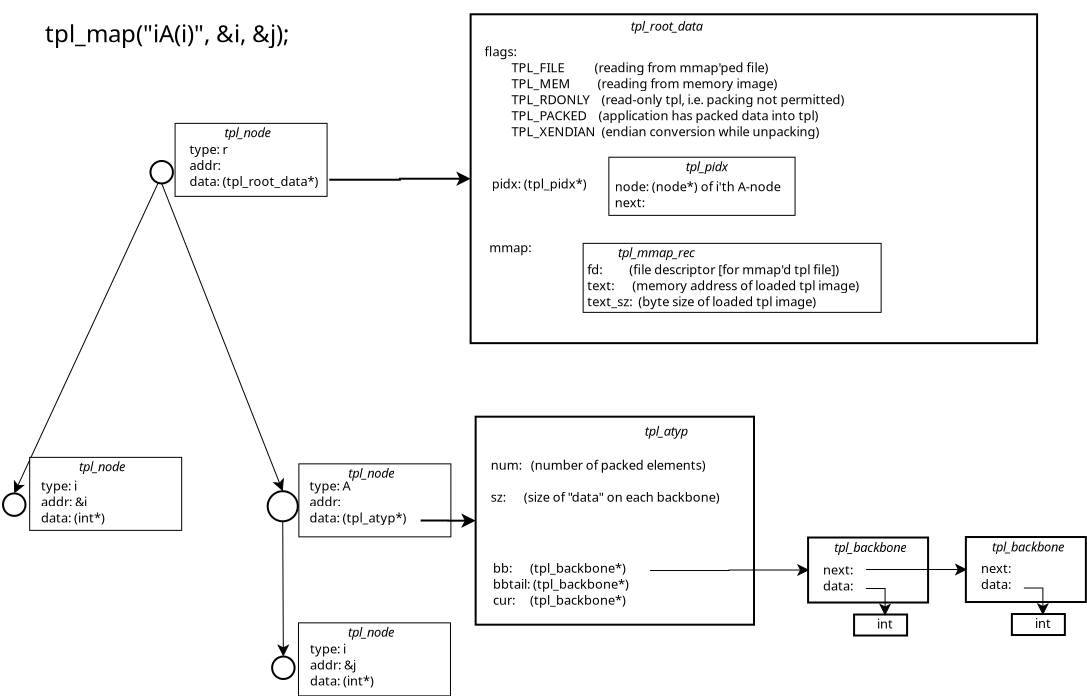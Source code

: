 <?xml version="1.0" encoding="UTF-8"?>
<dia:diagram xmlns:dia="http://www.lysator.liu.se/~alla/dia/">
  <dia:layer name="Background" visible="true">
    <dia:object type="Standard - Text" version="0" id="O0">
      <dia:attribute name="obj_pos">
        <dia:point val="10.85,4.25"/>
      </dia:attribute>
      <dia:attribute name="obj_bb">
        <dia:rectangle val="10.85,3.7;10.85,4.65"/>
      </dia:attribute>
      <dia:attribute name="text">
        <dia:composite type="text">
          <dia:attribute name="string">
            <dia:string>##</dia:string>
          </dia:attribute>
          <dia:attribute name="font">
            <dia:font family="sans" style="0" name="Helvetica"/>
          </dia:attribute>
          <dia:attribute name="height">
            <dia:real val="0.8"/>
          </dia:attribute>
          <dia:attribute name="pos">
            <dia:point val="10.85,4.25"/>
          </dia:attribute>
          <dia:attribute name="color">
            <dia:color val="#000000"/>
          </dia:attribute>
          <dia:attribute name="alignment">
            <dia:enum val="0"/>
          </dia:attribute>
        </dia:composite>
      </dia:attribute>
    </dia:object>
    <dia:object type="Standard - Text" version="0" id="O1">
      <dia:attribute name="obj_pos">
        <dia:point val="18.8,5.85"/>
      </dia:attribute>
      <dia:attribute name="obj_bb">
        <dia:rectangle val="18.8,5.3;18.8,6.25"/>
      </dia:attribute>
      <dia:attribute name="text">
        <dia:composite type="text">
          <dia:attribute name="string">
            <dia:string>##</dia:string>
          </dia:attribute>
          <dia:attribute name="font">
            <dia:font family="sans" style="0" name="Helvetica"/>
          </dia:attribute>
          <dia:attribute name="height">
            <dia:real val="0.8"/>
          </dia:attribute>
          <dia:attribute name="pos">
            <dia:point val="18.8,5.85"/>
          </dia:attribute>
          <dia:attribute name="color">
            <dia:color val="#000000"/>
          </dia:attribute>
          <dia:attribute name="alignment">
            <dia:enum val="0"/>
          </dia:attribute>
        </dia:composite>
      </dia:attribute>
    </dia:object>
    <dia:object type="Standard - Line" version="0" id="O2">
      <dia:attribute name="obj_pos">
        <dia:point val="12.706,7.555"/>
      </dia:attribute>
      <dia:attribute name="obj_bb">
        <dia:rectangle val="12.236,7.53;13.236,14.343"/>
      </dia:attribute>
      <dia:attribute name="conn_endpoints">
        <dia:point val="12.706,7.555"/>
        <dia:point val="12.736,14.316"/>
      </dia:attribute>
      <dia:attribute name="numcp">
        <dia:int val="1"/>
      </dia:attribute>
      <dia:attribute name="line_width">
        <dia:real val="0.05"/>
      </dia:attribute>
      <dia:attribute name="end_arrow">
        <dia:enum val="22"/>
      </dia:attribute>
      <dia:attribute name="end_arrow_length">
        <dia:real val="0.5"/>
      </dia:attribute>
      <dia:attribute name="end_arrow_width">
        <dia:real val="0.5"/>
      </dia:attribute>
      <dia:connections>
        <dia:connection handle="0" to="O35" connection="0"/>
        <dia:connection handle="1" to="O36" connection="1"/>
      </dia:connections>
    </dia:object>
    <dia:object type="Standard - Box" version="0" id="O3">
      <dia:attribute name="obj_pos">
        <dia:point val="22.1,-17.796"/>
      </dia:attribute>
      <dia:attribute name="obj_bb">
        <dia:rectangle val="22.05,-17.846;50.473,-1.302"/>
      </dia:attribute>
      <dia:attribute name="elem_corner">
        <dia:point val="22.1,-17.796"/>
      </dia:attribute>
      <dia:attribute name="elem_width">
        <dia:real val="28.323"/>
      </dia:attribute>
      <dia:attribute name="elem_height">
        <dia:real val="16.444"/>
      </dia:attribute>
      <dia:attribute name="show_background">
        <dia:boolean val="true"/>
      </dia:attribute>
    </dia:object>
    <dia:object type="Standard - Text" version="0" id="O4">
      <dia:attribute name="obj_pos">
        <dia:point val="22.8,-16.495"/>
      </dia:attribute>
      <dia:attribute name="obj_bb">
        <dia:rectangle val="22.8,-17.046;41.95,-11.296"/>
      </dia:attribute>
      <dia:attribute name="text">
        <dia:composite type="text">
          <dia:attribute name="string">
            <dia:string>#
flags: 
         TPL_FILE          (reading from mmap'ped file)
         TPL_MEM         (reading from memory image)
         TPL_RDONLY    (read-only tpl, i.e. packing not permitted)
         TPL_PACKED    (application has packed data into tpl)
         TPL_XENDIAN  (endian conversion while unpacking)#</dia:string>
          </dia:attribute>
          <dia:attribute name="font">
            <dia:font family="sans" style="0" name="Helvetica"/>
          </dia:attribute>
          <dia:attribute name="height">
            <dia:real val="0.8"/>
          </dia:attribute>
          <dia:attribute name="pos">
            <dia:point val="22.8,-16.495"/>
          </dia:attribute>
          <dia:attribute name="color">
            <dia:color val="#000000"/>
          </dia:attribute>
          <dia:attribute name="alignment">
            <dia:enum val="0"/>
          </dia:attribute>
        </dia:composite>
      </dia:attribute>
    </dia:object>
    <dia:object type="Standard - Text" version="0" id="O5">
      <dia:attribute name="obj_pos">
        <dia:point val="30.109,-17.775"/>
      </dia:attribute>
      <dia:attribute name="obj_bb">
        <dia:rectangle val="30.109,-18.325;34.059,-16.575"/>
      </dia:attribute>
      <dia:attribute name="text">
        <dia:composite type="text">
          <dia:attribute name="string">
            <dia:string>#
tpl_root_data#</dia:string>
          </dia:attribute>
          <dia:attribute name="font">
            <dia:font family="sans" style="8" name="Helvetica"/>
          </dia:attribute>
          <dia:attribute name="height">
            <dia:real val="0.8"/>
          </dia:attribute>
          <dia:attribute name="pos">
            <dia:point val="30.109,-17.775"/>
          </dia:attribute>
          <dia:attribute name="color">
            <dia:color val="#000000"/>
          </dia:attribute>
          <dia:attribute name="alignment">
            <dia:enum val="0"/>
          </dia:attribute>
        </dia:composite>
      </dia:attribute>
    </dia:object>
    <dia:object type="Standard - Text" version="0" id="O6">
      <dia:attribute name="obj_pos">
        <dia:point val="23.155,-9.091"/>
      </dia:attribute>
      <dia:attribute name="obj_bb">
        <dia:rectangle val="23.155,-9.641;27.955,-8.691"/>
      </dia:attribute>
      <dia:attribute name="text">
        <dia:composite type="text">
          <dia:attribute name="string">
            <dia:string>#pidx: (tpl_pidx*)#</dia:string>
          </dia:attribute>
          <dia:attribute name="font">
            <dia:font family="sans" style="0" name="Helvetica"/>
          </dia:attribute>
          <dia:attribute name="height">
            <dia:real val="0.8"/>
          </dia:attribute>
          <dia:attribute name="pos">
            <dia:point val="23.155,-9.091"/>
          </dia:attribute>
          <dia:attribute name="color">
            <dia:color val="#000000"/>
          </dia:attribute>
          <dia:attribute name="alignment">
            <dia:enum val="0"/>
          </dia:attribute>
        </dia:composite>
      </dia:attribute>
    </dia:object>
    <dia:object type="Standard - Box" version="0" id="O7">
      <dia:attribute name="obj_pos">
        <dia:point val="29.012,-10.649"/>
      </dia:attribute>
      <dia:attribute name="obj_bb">
        <dia:rectangle val="28.988,-10.674;38.348,-7.716"/>
      </dia:attribute>
      <dia:attribute name="elem_corner">
        <dia:point val="29.012,-10.649"/>
      </dia:attribute>
      <dia:attribute name="elem_width">
        <dia:real val="9.31"/>
      </dia:attribute>
      <dia:attribute name="elem_height">
        <dia:real val="2.907"/>
      </dia:attribute>
      <dia:attribute name="border_width">
        <dia:real val="0.05"/>
      </dia:attribute>
      <dia:attribute name="show_background">
        <dia:boolean val="true"/>
      </dia:attribute>
    </dia:object>
    <dia:object type="Standard - Box" version="0" id="O8">
      <dia:attribute name="obj_pos">
        <dia:point val="27.726,-6.342"/>
      </dia:attribute>
      <dia:attribute name="obj_bb">
        <dia:rectangle val="27.701,-6.367;42.651,-2.867"/>
      </dia:attribute>
      <dia:attribute name="elem_corner">
        <dia:point val="27.726,-6.342"/>
      </dia:attribute>
      <dia:attribute name="elem_width">
        <dia:real val="14.9"/>
      </dia:attribute>
      <dia:attribute name="elem_height">
        <dia:real val="3.45"/>
      </dia:attribute>
      <dia:attribute name="border_width">
        <dia:real val="0.05"/>
      </dia:attribute>
      <dia:attribute name="show_background">
        <dia:boolean val="true"/>
      </dia:attribute>
    </dia:object>
    <dia:object type="Standard - Text" version="0" id="O9">
      <dia:attribute name="obj_pos">
        <dia:point val="23.026,-6.692"/>
      </dia:attribute>
      <dia:attribute name="obj_bb">
        <dia:rectangle val="23.026,-7.242;25.126,-5.492"/>
      </dia:attribute>
      <dia:attribute name="text">
        <dia:composite type="text">
          <dia:attribute name="string">
            <dia:string>#
mmap:#</dia:string>
          </dia:attribute>
          <dia:attribute name="font">
            <dia:font family="sans" style="0" name="Helvetica"/>
          </dia:attribute>
          <dia:attribute name="height">
            <dia:real val="0.8"/>
          </dia:attribute>
          <dia:attribute name="pos">
            <dia:point val="23.026,-6.692"/>
          </dia:attribute>
          <dia:attribute name="color">
            <dia:color val="#000000"/>
          </dia:attribute>
          <dia:attribute name="alignment">
            <dia:enum val="0"/>
          </dia:attribute>
        </dia:composite>
      </dia:attribute>
    </dia:object>
    <dia:object type="Standard - Text" version="0" id="O10">
      <dia:attribute name="obj_pos">
        <dia:point val="29.312,-8.949"/>
      </dia:attribute>
      <dia:attribute name="obj_bb">
        <dia:rectangle val="29.312,-9.499;38.062,-7.749"/>
      </dia:attribute>
      <dia:attribute name="text">
        <dia:composite type="text">
          <dia:attribute name="string">
            <dia:string>#node: (node*) of i'th A-node
next:#</dia:string>
          </dia:attribute>
          <dia:attribute name="font">
            <dia:font family="sans" style="0" name="Helvetica"/>
          </dia:attribute>
          <dia:attribute name="height">
            <dia:real val="0.8"/>
          </dia:attribute>
          <dia:attribute name="pos">
            <dia:point val="29.312,-8.949"/>
          </dia:attribute>
          <dia:attribute name="color">
            <dia:color val="#000000"/>
          </dia:attribute>
          <dia:attribute name="alignment">
            <dia:enum val="0"/>
          </dia:attribute>
        </dia:composite>
      </dia:attribute>
    </dia:object>
    <dia:object type="Standard - Text" version="0" id="O11">
      <dia:attribute name="obj_pos">
        <dia:point val="32.855,-10.749"/>
      </dia:attribute>
      <dia:attribute name="obj_bb">
        <dia:rectangle val="32.855,-11.299;35.255,-9.549"/>
      </dia:attribute>
      <dia:attribute name="text">
        <dia:composite type="text">
          <dia:attribute name="string">
            <dia:string>#
tpl_pidx#</dia:string>
          </dia:attribute>
          <dia:attribute name="font">
            <dia:font family="sans" style="8" name="Helvetica"/>
          </dia:attribute>
          <dia:attribute name="height">
            <dia:real val="0.8"/>
          </dia:attribute>
          <dia:attribute name="pos">
            <dia:point val="32.855,-10.749"/>
          </dia:attribute>
          <dia:attribute name="color">
            <dia:color val="#000000"/>
          </dia:attribute>
          <dia:attribute name="alignment">
            <dia:enum val="0"/>
          </dia:attribute>
        </dia:composite>
      </dia:attribute>
    </dia:object>
    <dia:object type="Standard - Text" version="0" id="O12">
      <dia:attribute name="obj_pos">
        <dia:point val="27.926,-4.792"/>
      </dia:attribute>
      <dia:attribute name="obj_bb">
        <dia:rectangle val="27.926,-5.342;42.476,-2.792"/>
      </dia:attribute>
      <dia:attribute name="text">
        <dia:composite type="text">
          <dia:attribute name="string">
            <dia:string>#fd:         (file descriptor [for mmap'd tpl file])
text:      (memory address of loaded tpl image)
text_sz:  (byte size of loaded tpl image)#</dia:string>
          </dia:attribute>
          <dia:attribute name="font">
            <dia:font family="sans" style="0" name="Helvetica"/>
          </dia:attribute>
          <dia:attribute name="height">
            <dia:real val="0.8"/>
          </dia:attribute>
          <dia:attribute name="pos">
            <dia:point val="27.926,-4.792"/>
          </dia:attribute>
          <dia:attribute name="color">
            <dia:color val="#000000"/>
          </dia:attribute>
          <dia:attribute name="alignment">
            <dia:enum val="0"/>
          </dia:attribute>
        </dia:composite>
      </dia:attribute>
    </dia:object>
    <dia:object type="Standard - Text" version="0" id="O13">
      <dia:attribute name="obj_pos">
        <dia:point val="29.468,-6.442"/>
      </dia:attribute>
      <dia:attribute name="obj_bb">
        <dia:rectangle val="29.468,-6.992;33.668,-5.242"/>
      </dia:attribute>
      <dia:attribute name="text">
        <dia:composite type="text">
          <dia:attribute name="string">
            <dia:string>#
tpl_mmap_rec#</dia:string>
          </dia:attribute>
          <dia:attribute name="font">
            <dia:font family="sans" style="8" name="Helvetica"/>
          </dia:attribute>
          <dia:attribute name="height">
            <dia:real val="0.8"/>
          </dia:attribute>
          <dia:attribute name="pos">
            <dia:point val="29.468,-6.442"/>
          </dia:attribute>
          <dia:attribute name="color">
            <dia:color val="#000000"/>
          </dia:attribute>
          <dia:attribute name="alignment">
            <dia:enum val="0"/>
          </dia:attribute>
        </dia:composite>
      </dia:attribute>
    </dia:object>
    <dia:object type="Standard - Box" version="0" id="O14">
      <dia:attribute name="obj_pos">
        <dia:point val="22.351,2.324"/>
      </dia:attribute>
      <dia:attribute name="obj_bb">
        <dia:rectangle val="22.301,2.274;36.319,12.774"/>
      </dia:attribute>
      <dia:attribute name="elem_corner">
        <dia:point val="22.351,2.324"/>
      </dia:attribute>
      <dia:attribute name="elem_width">
        <dia:real val="13.918"/>
      </dia:attribute>
      <dia:attribute name="elem_height">
        <dia:real val="10.4"/>
      </dia:attribute>
      <dia:attribute name="show_background">
        <dia:boolean val="true"/>
      </dia:attribute>
    </dia:object>
    <dia:object type="Standard - Text" version="0" id="O15">
      <dia:attribute name="obj_pos">
        <dia:point val="30.805,2.474"/>
      </dia:attribute>
      <dia:attribute name="obj_bb">
        <dia:rectangle val="30.805,1.924;33.255,3.674"/>
      </dia:attribute>
      <dia:attribute name="text">
        <dia:composite type="text">
          <dia:attribute name="string">
            <dia:string>#
tpl_atyp#</dia:string>
          </dia:attribute>
          <dia:attribute name="font">
            <dia:font family="sans" style="8" name="Helvetica"/>
          </dia:attribute>
          <dia:attribute name="height">
            <dia:real val="0.8"/>
          </dia:attribute>
          <dia:attribute name="pos">
            <dia:point val="30.805,2.474"/>
          </dia:attribute>
          <dia:attribute name="color">
            <dia:color val="#000000"/>
          </dia:attribute>
          <dia:attribute name="alignment">
            <dia:enum val="0"/>
          </dia:attribute>
        </dia:composite>
      </dia:attribute>
    </dia:object>
    <dia:object type="Standard - Text" version="0" id="O16">
      <dia:attribute name="obj_pos">
        <dia:point val="23.105,4.174"/>
      </dia:attribute>
      <dia:attribute name="obj_bb">
        <dia:rectangle val="23.087,3.607;35.755,8.609"/>
      </dia:attribute>
      <dia:attribute name="text">
        <dia:composite type="text">
          <dia:attribute name="string">
            <dia:string>#
num:   (number of packed elements)

sz:      (size of "data" on each backbone)

#</dia:string>
          </dia:attribute>
          <dia:attribute name="font">
            <dia:font family="sans" style="0" name="Helvetica"/>
          </dia:attribute>
          <dia:attribute name="height">
            <dia:real val="0.8"/>
          </dia:attribute>
          <dia:attribute name="pos">
            <dia:point val="23.105,4.174"/>
          </dia:attribute>
          <dia:attribute name="color">
            <dia:color val="#000000"/>
          </dia:attribute>
          <dia:attribute name="alignment">
            <dia:enum val="0"/>
          </dia:attribute>
        </dia:composite>
      </dia:attribute>
    </dia:object>
    <dia:object type="Standard - Text" version="0" id="O17">
      <dia:attribute name="obj_pos">
        <dia:point val="23.219,10.125"/>
      </dia:attribute>
      <dia:attribute name="obj_bb">
        <dia:rectangle val="23.219,9.558;30.586,12.16"/>
      </dia:attribute>
      <dia:attribute name="text">
        <dia:composite type="text">
          <dia:attribute name="string">
            <dia:string>#bb:      (tpl_backbone*)
bbtail: (tpl_backbone*) 
cur:     (tpl_backbone*)#</dia:string>
          </dia:attribute>
          <dia:attribute name="font">
            <dia:font family="sans" style="0" name="Helvetica"/>
          </dia:attribute>
          <dia:attribute name="height">
            <dia:real val="0.8"/>
          </dia:attribute>
          <dia:attribute name="pos">
            <dia:point val="23.219,10.125"/>
          </dia:attribute>
          <dia:attribute name="color">
            <dia:color val="#000000"/>
          </dia:attribute>
          <dia:attribute name="alignment">
            <dia:enum val="0"/>
          </dia:attribute>
        </dia:composite>
      </dia:attribute>
    </dia:object>
    <dia:object type="Standard - Line" version="0" id="O18">
      <dia:attribute name="obj_pos">
        <dia:point val="6.604,-9.637"/>
      </dia:attribute>
      <dia:attribute name="obj_bb">
        <dia:rectangle val="-1.183,-9.67;6.637,6.393"/>
      </dia:attribute>
      <dia:attribute name="conn_endpoints">
        <dia:point val="6.604,-9.637"/>
        <dia:point val="-0.719,6.16"/>
      </dia:attribute>
      <dia:attribute name="numcp">
        <dia:int val="1"/>
      </dia:attribute>
      <dia:attribute name="line_width">
        <dia:real val="0.05"/>
      </dia:attribute>
      <dia:attribute name="end_arrow">
        <dia:enum val="22"/>
      </dia:attribute>
      <dia:attribute name="end_arrow_length">
        <dia:real val="0.5"/>
      </dia:attribute>
      <dia:attribute name="end_arrow_width">
        <dia:real val="0.5"/>
      </dia:attribute>
      <dia:connections>
        <dia:connection handle="1" to="O32" connection="1"/>
      </dia:connections>
    </dia:object>
    <dia:group>
      <dia:object type="Standard - Box" version="0" id="O19">
        <dia:attribute name="obj_pos">
          <dia:point val="7.323,-12.342"/>
        </dia:attribute>
        <dia:attribute name="obj_bb">
          <dia:rectangle val="7.323,-12.342;14.923,-8.692"/>
        </dia:attribute>
        <dia:attribute name="elem_corner">
          <dia:point val="7.323,-12.342"/>
        </dia:attribute>
        <dia:attribute name="elem_width">
          <dia:real val="7.6"/>
        </dia:attribute>
        <dia:attribute name="elem_height">
          <dia:real val="3.65"/>
        </dia:attribute>
        <dia:attribute name="border_width">
          <dia:real val="0"/>
        </dia:attribute>
        <dia:attribute name="show_background">
          <dia:boolean val="true"/>
        </dia:attribute>
      </dia:object>
      <dia:object type="Standard - Text" version="0" id="O20">
        <dia:attribute name="obj_pos">
          <dia:point val="9.795,-12.451"/>
        </dia:attribute>
        <dia:attribute name="obj_bb">
          <dia:rectangle val="9.795,-13.001;12.345,-11.251"/>
        </dia:attribute>
        <dia:attribute name="text">
          <dia:composite type="text">
            <dia:attribute name="string">
              <dia:string>#
tpl_node#</dia:string>
            </dia:attribute>
            <dia:attribute name="font">
              <dia:font family="sans" style="8" name="Helvetica"/>
            </dia:attribute>
            <dia:attribute name="height">
              <dia:real val="0.8"/>
            </dia:attribute>
            <dia:attribute name="pos">
              <dia:point val="9.795,-12.451"/>
            </dia:attribute>
            <dia:attribute name="color">
              <dia:color val="#000000"/>
            </dia:attribute>
            <dia:attribute name="alignment">
              <dia:enum val="0"/>
            </dia:attribute>
          </dia:composite>
        </dia:attribute>
      </dia:object>
    </dia:group>
    <dia:object type="Standard - Line" version="0" id="O21">
      <dia:attribute name="obj_pos">
        <dia:point val="6.654,-9.337"/>
      </dia:attribute>
      <dia:attribute name="obj_bb">
        <dia:rectangle val="6.621,-9.369;13.181,6.257"/>
      </dia:attribute>
      <dia:attribute name="conn_endpoints">
        <dia:point val="6.654,-9.337"/>
        <dia:point val="12.706,6.051"/>
      </dia:attribute>
      <dia:attribute name="numcp">
        <dia:int val="1"/>
      </dia:attribute>
      <dia:attribute name="line_width">
        <dia:real val="0.05"/>
      </dia:attribute>
      <dia:attribute name="end_arrow">
        <dia:enum val="22"/>
      </dia:attribute>
      <dia:attribute name="end_arrow_length">
        <dia:real val="0.5"/>
      </dia:attribute>
      <dia:attribute name="end_arrow_width">
        <dia:real val="0.5"/>
      </dia:attribute>
      <dia:connections>
        <dia:connection handle="0" to="O23" connection="0"/>
        <dia:connection handle="1" to="O35" connection="1"/>
      </dia:connections>
    </dia:object>
    <dia:group>
      <dia:object type="Standard - Text" version="0" id="O22">
        <dia:attribute name="obj_pos">
          <dia:point val="8.041,-10.812"/>
        </dia:attribute>
        <dia:attribute name="obj_bb">
          <dia:rectangle val="8.041,-11.362;14.841,-8.812"/>
        </dia:attribute>
        <dia:attribute name="text">
          <dia:composite type="text">
            <dia:attribute name="string">
              <dia:string>#type: r
addr:
data: (tpl_root_data*)#</dia:string>
            </dia:attribute>
            <dia:attribute name="font">
              <dia:font family="sans" style="0" name="Helvetica"/>
            </dia:attribute>
            <dia:attribute name="height">
              <dia:real val="0.8"/>
            </dia:attribute>
            <dia:attribute name="pos">
              <dia:point val="8.041,-10.812"/>
            </dia:attribute>
            <dia:attribute name="color">
              <dia:color val="#000000"/>
            </dia:attribute>
            <dia:attribute name="alignment">
              <dia:enum val="0"/>
            </dia:attribute>
          </dia:composite>
        </dia:attribute>
      </dia:object>
      <dia:object type="Geometric - Perfect Circle" version="0" id="O23">
        <dia:attribute name="obj_pos">
          <dia:point val="6.091,-10.462"/>
        </dia:attribute>
        <dia:attribute name="obj_bb">
          <dia:rectangle val="6.041,-10.512;7.266,-9.287"/>
        </dia:attribute>
        <dia:attribute name="elem_corner">
          <dia:point val="6.091,-10.462"/>
        </dia:attribute>
        <dia:attribute name="elem_width">
          <dia:real val="1.125"/>
        </dia:attribute>
        <dia:attribute name="elem_height">
          <dia:real val="1.125"/>
        </dia:attribute>
        <dia:attribute name="line_width">
          <dia:real val="0.1"/>
        </dia:attribute>
        <dia:attribute name="line_colour">
          <dia:color val="#000000"/>
        </dia:attribute>
        <dia:attribute name="fill_colour">
          <dia:color val="#ffffff"/>
        </dia:attribute>
        <dia:attribute name="show_background">
          <dia:boolean val="true"/>
        </dia:attribute>
        <dia:attribute name="line_style">
          <dia:enum val="0"/>
          <dia:real val="1"/>
        </dia:attribute>
        <dia:attribute name="flip_horizontal">
          <dia:boolean val="false"/>
        </dia:attribute>
        <dia:attribute name="flip_vertical">
          <dia:boolean val="false"/>
        </dia:attribute>
      </dia:object>
    </dia:group>
    <dia:object type="Standard - ZigZagLine" version="0" id="O24">
      <dia:attribute name="obj_pos">
        <dia:point val="15.03,-9.524"/>
      </dia:attribute>
      <dia:attribute name="obj_bb">
        <dia:rectangle val="14.98,-10.073;22.15,-9.074"/>
      </dia:attribute>
      <dia:attribute name="orth_points">
        <dia:point val="15.03,-9.524"/>
        <dia:point val="18.565,-9.524"/>
        <dia:point val="18.565,-9.574"/>
        <dia:point val="22.1,-9.574"/>
      </dia:attribute>
      <dia:attribute name="orth_orient">
        <dia:enum val="0"/>
        <dia:enum val="1"/>
        <dia:enum val="0"/>
      </dia:attribute>
      <dia:attribute name="end_arrow">
        <dia:enum val="22"/>
      </dia:attribute>
      <dia:attribute name="end_arrow_length">
        <dia:real val="0.5"/>
      </dia:attribute>
      <dia:attribute name="end_arrow_width">
        <dia:real val="0.5"/>
      </dia:attribute>
      <dia:connections>
        <dia:connection handle="1" to="O3" connection="3"/>
      </dia:connections>
    </dia:object>
    <dia:group>
      <dia:object type="Standard - Box" version="0" id="O25">
        <dia:attribute name="obj_pos">
          <dia:point val="13.513,4.683"/>
        </dia:attribute>
        <dia:attribute name="obj_bb">
          <dia:rectangle val="13.513,4.683;21.113,8.333"/>
        </dia:attribute>
        <dia:attribute name="elem_corner">
          <dia:point val="13.513,4.683"/>
        </dia:attribute>
        <dia:attribute name="elem_width">
          <dia:real val="7.6"/>
        </dia:attribute>
        <dia:attribute name="elem_height">
          <dia:real val="3.65"/>
        </dia:attribute>
        <dia:attribute name="border_width">
          <dia:real val="0"/>
        </dia:attribute>
        <dia:attribute name="show_background">
          <dia:boolean val="true"/>
        </dia:attribute>
      </dia:object>
      <dia:object type="Standard - Text" version="0" id="O26">
        <dia:attribute name="obj_pos">
          <dia:point val="15.985,4.574"/>
        </dia:attribute>
        <dia:attribute name="obj_bb">
          <dia:rectangle val="15.985,4.024;18.535,5.774"/>
        </dia:attribute>
        <dia:attribute name="text">
          <dia:composite type="text">
            <dia:attribute name="string">
              <dia:string>#
tpl_node#</dia:string>
            </dia:attribute>
            <dia:attribute name="font">
              <dia:font family="sans" style="8" name="Helvetica"/>
            </dia:attribute>
            <dia:attribute name="height">
              <dia:real val="0.8"/>
            </dia:attribute>
            <dia:attribute name="pos">
              <dia:point val="15.985,4.574"/>
            </dia:attribute>
            <dia:attribute name="color">
              <dia:color val="#000000"/>
            </dia:attribute>
            <dia:attribute name="alignment">
              <dia:enum val="0"/>
            </dia:attribute>
          </dia:composite>
        </dia:attribute>
      </dia:object>
    </dia:group>
    <dia:group>
      <dia:object type="Standard - Box" version="0" id="O27">
        <dia:attribute name="obj_pos">
          <dia:point val="0.053,4.358"/>
        </dia:attribute>
        <dia:attribute name="obj_bb">
          <dia:rectangle val="0.053,4.358;7.653,8.008"/>
        </dia:attribute>
        <dia:attribute name="elem_corner">
          <dia:point val="0.053,4.358"/>
        </dia:attribute>
        <dia:attribute name="elem_width">
          <dia:real val="7.6"/>
        </dia:attribute>
        <dia:attribute name="elem_height">
          <dia:real val="3.65"/>
        </dia:attribute>
        <dia:attribute name="border_width">
          <dia:real val="0"/>
        </dia:attribute>
        <dia:attribute name="show_background">
          <dia:boolean val="true"/>
        </dia:attribute>
      </dia:object>
      <dia:object type="Standard - Text" version="0" id="O28">
        <dia:attribute name="obj_pos">
          <dia:point val="2.525,4.249"/>
        </dia:attribute>
        <dia:attribute name="obj_bb">
          <dia:rectangle val="2.525,3.699;5.075,5.449"/>
        </dia:attribute>
        <dia:attribute name="text">
          <dia:composite type="text">
            <dia:attribute name="string">
              <dia:string>#
tpl_node#</dia:string>
            </dia:attribute>
            <dia:attribute name="font">
              <dia:font family="sans" style="8" name="Helvetica"/>
            </dia:attribute>
            <dia:attribute name="height">
              <dia:real val="0.8"/>
            </dia:attribute>
            <dia:attribute name="pos">
              <dia:point val="2.525,4.249"/>
            </dia:attribute>
            <dia:attribute name="color">
              <dia:color val="#000000"/>
            </dia:attribute>
            <dia:attribute name="alignment">
              <dia:enum val="0"/>
            </dia:attribute>
          </dia:composite>
        </dia:attribute>
      </dia:object>
    </dia:group>
    <dia:group>
      <dia:object type="Standard - Box" version="0" id="O29">
        <dia:attribute name="obj_pos">
          <dia:point val="13.493,12.633"/>
        </dia:attribute>
        <dia:attribute name="obj_bb">
          <dia:rectangle val="13.493,12.633;21.093,16.283"/>
        </dia:attribute>
        <dia:attribute name="elem_corner">
          <dia:point val="13.493,12.633"/>
        </dia:attribute>
        <dia:attribute name="elem_width">
          <dia:real val="7.6"/>
        </dia:attribute>
        <dia:attribute name="elem_height">
          <dia:real val="3.65"/>
        </dia:attribute>
        <dia:attribute name="border_width">
          <dia:real val="0"/>
        </dia:attribute>
        <dia:attribute name="show_background">
          <dia:boolean val="true"/>
        </dia:attribute>
      </dia:object>
      <dia:object type="Standard - Text" version="0" id="O30">
        <dia:attribute name="obj_pos">
          <dia:point val="15.965,12.524"/>
        </dia:attribute>
        <dia:attribute name="obj_bb">
          <dia:rectangle val="15.965,11.974;18.515,13.724"/>
        </dia:attribute>
        <dia:attribute name="text">
          <dia:composite type="text">
            <dia:attribute name="string">
              <dia:string>#
tpl_node#</dia:string>
            </dia:attribute>
            <dia:attribute name="font">
              <dia:font family="sans" style="8" name="Helvetica"/>
            </dia:attribute>
            <dia:attribute name="height">
              <dia:real val="0.8"/>
            </dia:attribute>
            <dia:attribute name="pos">
              <dia:point val="15.965,12.524"/>
            </dia:attribute>
            <dia:attribute name="color">
              <dia:color val="#000000"/>
            </dia:attribute>
            <dia:attribute name="alignment">
              <dia:enum val="0"/>
            </dia:attribute>
          </dia:composite>
        </dia:attribute>
      </dia:object>
    </dia:group>
    <dia:object type="Standard - ZigZagLine" version="0" id="O31">
      <dia:attribute name="obj_pos">
        <dia:point val="19.6,7.516"/>
      </dia:attribute>
      <dia:attribute name="obj_bb">
        <dia:rectangle val="19.55,7.024;22.401,8.024"/>
      </dia:attribute>
      <dia:attribute name="orth_points">
        <dia:point val="19.6,7.516"/>
        <dia:point val="20.976,7.516"/>
        <dia:point val="20.976,7.524"/>
        <dia:point val="22.351,7.524"/>
      </dia:attribute>
      <dia:attribute name="orth_orient">
        <dia:enum val="0"/>
        <dia:enum val="1"/>
        <dia:enum val="0"/>
      </dia:attribute>
      <dia:attribute name="end_arrow">
        <dia:enum val="22"/>
      </dia:attribute>
      <dia:attribute name="end_arrow_length">
        <dia:real val="0.5"/>
      </dia:attribute>
      <dia:attribute name="end_arrow_width">
        <dia:real val="0.5"/>
      </dia:attribute>
      <dia:connections>
        <dia:connection handle="1" to="O14" connection="3"/>
      </dia:connections>
    </dia:object>
    <dia:group>
      <dia:group>
        <dia:object type="Geometric - Perfect Circle" version="0" id="O32">
          <dia:attribute name="obj_pos">
            <dia:point val="-1.281,6.16"/>
          </dia:attribute>
          <dia:attribute name="obj_bb">
            <dia:rectangle val="-1.331,6.11;-0.106,7.335"/>
          </dia:attribute>
          <dia:attribute name="elem_corner">
            <dia:point val="-1.281,6.16"/>
          </dia:attribute>
          <dia:attribute name="elem_width">
            <dia:real val="1.125"/>
          </dia:attribute>
          <dia:attribute name="elem_height">
            <dia:real val="1.125"/>
          </dia:attribute>
          <dia:attribute name="line_width">
            <dia:real val="0.1"/>
          </dia:attribute>
          <dia:attribute name="line_colour">
            <dia:color val="#000000"/>
          </dia:attribute>
          <dia:attribute name="fill_colour">
            <dia:color val="#ffffff"/>
          </dia:attribute>
          <dia:attribute name="show_background">
            <dia:boolean val="true"/>
          </dia:attribute>
          <dia:attribute name="line_style">
            <dia:enum val="0"/>
            <dia:real val="1"/>
          </dia:attribute>
          <dia:attribute name="flip_horizontal">
            <dia:boolean val="false"/>
          </dia:attribute>
          <dia:attribute name="flip_vertical">
            <dia:boolean val="false"/>
          </dia:attribute>
        </dia:object>
        <dia:object type="Standard - Text" version="0" id="O33">
          <dia:attribute name="obj_pos">
            <dia:point val="0.619,6.01"/>
          </dia:attribute>
          <dia:attribute name="obj_bb">
            <dia:rectangle val="0.619,5.46;4.069,8.01"/>
          </dia:attribute>
          <dia:attribute name="text">
            <dia:composite type="text">
              <dia:attribute name="string">
                <dia:string>#type: i
addr: &amp;i
data: (int*)#</dia:string>
              </dia:attribute>
              <dia:attribute name="font">
                <dia:font family="sans" style="0" name="Helvetica"/>
              </dia:attribute>
              <dia:attribute name="height">
                <dia:real val="0.8"/>
              </dia:attribute>
              <dia:attribute name="pos">
                <dia:point val="0.619,6.01"/>
              </dia:attribute>
              <dia:attribute name="color">
                <dia:color val="#000000"/>
              </dia:attribute>
              <dia:attribute name="alignment">
                <dia:enum val="0"/>
              </dia:attribute>
            </dia:composite>
          </dia:attribute>
        </dia:object>
      </dia:group>
      <dia:group>
        <dia:object type="Standard - Text" version="0" id="O34">
          <dia:attribute name="obj_pos">
            <dia:point val="14.049,6.01"/>
          </dia:attribute>
          <dia:attribute name="obj_bb">
            <dia:rectangle val="14.049,5.46;19.149,8.01"/>
          </dia:attribute>
          <dia:attribute name="text">
            <dia:composite type="text">
              <dia:attribute name="string">
                <dia:string>#type: A
addr: 
data: (tpl_atyp*)#</dia:string>
              </dia:attribute>
              <dia:attribute name="font">
                <dia:font family="sans" style="0" name="Helvetica"/>
              </dia:attribute>
              <dia:attribute name="height">
                <dia:real val="0.8"/>
              </dia:attribute>
              <dia:attribute name="pos">
                <dia:point val="14.049,6.01"/>
              </dia:attribute>
              <dia:attribute name="color">
                <dia:color val="#000000"/>
              </dia:attribute>
              <dia:attribute name="alignment">
                <dia:enum val="0"/>
              </dia:attribute>
            </dia:composite>
          </dia:attribute>
        </dia:object>
        <dia:object type="Geometric - Perfect Circle" version="0" id="O35">
          <dia:attribute name="obj_pos">
            <dia:point val="11.954,6.051"/>
          </dia:attribute>
          <dia:attribute name="obj_bb">
            <dia:rectangle val="11.904,6.001;13.508,7.605"/>
          </dia:attribute>
          <dia:attribute name="elem_corner">
            <dia:point val="11.954,6.051"/>
          </dia:attribute>
          <dia:attribute name="elem_width">
            <dia:real val="1.504"/>
          </dia:attribute>
          <dia:attribute name="elem_height">
            <dia:real val="1.504"/>
          </dia:attribute>
          <dia:attribute name="line_width">
            <dia:real val="0.1"/>
          </dia:attribute>
          <dia:attribute name="line_colour">
            <dia:color val="#000000"/>
          </dia:attribute>
          <dia:attribute name="fill_colour">
            <dia:color val="#ffffff"/>
          </dia:attribute>
          <dia:attribute name="show_background">
            <dia:boolean val="true"/>
          </dia:attribute>
          <dia:attribute name="line_style">
            <dia:enum val="0"/>
            <dia:real val="1"/>
          </dia:attribute>
          <dia:attribute name="flip_horizontal">
            <dia:boolean val="false"/>
          </dia:attribute>
          <dia:attribute name="flip_vertical">
            <dia:boolean val="false"/>
          </dia:attribute>
        </dia:object>
      </dia:group>
      <dia:group>
        <dia:object type="Geometric - Perfect Circle" version="0" id="O36">
          <dia:attribute name="obj_pos">
            <dia:point val="12.174,14.316"/>
          </dia:attribute>
          <dia:attribute name="obj_bb">
            <dia:rectangle val="12.124,14.266;13.349,15.491"/>
          </dia:attribute>
          <dia:attribute name="elem_corner">
            <dia:point val="12.174,14.316"/>
          </dia:attribute>
          <dia:attribute name="elem_width">
            <dia:real val="1.125"/>
          </dia:attribute>
          <dia:attribute name="elem_height">
            <dia:real val="1.125"/>
          </dia:attribute>
          <dia:attribute name="line_width">
            <dia:real val="0.1"/>
          </dia:attribute>
          <dia:attribute name="line_colour">
            <dia:color val="#000000"/>
          </dia:attribute>
          <dia:attribute name="fill_colour">
            <dia:color val="#ffffff"/>
          </dia:attribute>
          <dia:attribute name="show_background">
            <dia:boolean val="true"/>
          </dia:attribute>
          <dia:attribute name="line_style">
            <dia:enum val="0"/>
            <dia:real val="1"/>
          </dia:attribute>
          <dia:attribute name="flip_horizontal">
            <dia:boolean val="false"/>
          </dia:attribute>
          <dia:attribute name="flip_vertical">
            <dia:boolean val="false"/>
          </dia:attribute>
        </dia:object>
        <dia:object type="Standard - Text" version="0" id="O37">
          <dia:attribute name="obj_pos">
            <dia:point val="14.074,14.166"/>
          </dia:attribute>
          <dia:attribute name="obj_bb">
            <dia:rectangle val="14.074,13.616;17.524,16.166"/>
          </dia:attribute>
          <dia:attribute name="text">
            <dia:composite type="text">
              <dia:attribute name="string">
                <dia:string>#type: i
addr: &amp;j 
data: (int*)#</dia:string>
              </dia:attribute>
              <dia:attribute name="font">
                <dia:font family="sans" style="0" name="Helvetica"/>
              </dia:attribute>
              <dia:attribute name="height">
                <dia:real val="0.8"/>
              </dia:attribute>
              <dia:attribute name="pos">
                <dia:point val="14.074,14.166"/>
              </dia:attribute>
              <dia:attribute name="color">
                <dia:color val="#000000"/>
              </dia:attribute>
              <dia:attribute name="alignment">
                <dia:enum val="0"/>
              </dia:attribute>
            </dia:composite>
          </dia:attribute>
        </dia:object>
      </dia:group>
    </dia:group>
    <dia:object type="Standard - Text" version="0" id="O38">
      <dia:attribute name="obj_pos">
        <dia:point val="0.822,-16.392"/>
      </dia:attribute>
      <dia:attribute name="obj_bb">
        <dia:rectangle val="0.822,-17.442;13.472,-15.642"/>
      </dia:attribute>
      <dia:attribute name="text">
        <dia:composite type="text">
          <dia:attribute name="string">
            <dia:string>#tpl_map("iA(i)", &amp;i, &amp;j);#</dia:string>
          </dia:attribute>
          <dia:attribute name="font">
            <dia:font family="sans" style="0" name="Helvetica"/>
          </dia:attribute>
          <dia:attribute name="height">
            <dia:real val="1.5"/>
          </dia:attribute>
          <dia:attribute name="pos">
            <dia:point val="0.822,-16.392"/>
          </dia:attribute>
          <dia:attribute name="color">
            <dia:color val="#000000"/>
          </dia:attribute>
          <dia:attribute name="alignment">
            <dia:enum val="0"/>
          </dia:attribute>
        </dia:composite>
      </dia:attribute>
    </dia:object>
    <dia:group>
      <dia:object type="Standard - Box" version="0" id="O39">
        <dia:attribute name="obj_pos">
          <dia:point val="38.973,8.366"/>
        </dia:attribute>
        <dia:attribute name="obj_bb">
          <dia:rectangle val="38.923,8.316;45.023,11.666"/>
        </dia:attribute>
        <dia:attribute name="elem_corner">
          <dia:point val="38.973,8.366"/>
        </dia:attribute>
        <dia:attribute name="elem_width">
          <dia:real val="6.0"/>
        </dia:attribute>
        <dia:attribute name="elem_height">
          <dia:real val="3.25"/>
        </dia:attribute>
        <dia:attribute name="show_background">
          <dia:boolean val="true"/>
        </dia:attribute>
      </dia:object>
      <dia:object type="Standard - Text" version="0" id="O40">
        <dia:attribute name="obj_pos">
          <dia:point val="40.281,8.287"/>
        </dia:attribute>
        <dia:attribute name="obj_bb">
          <dia:rectangle val="40.281,7.737;44.281,9.487"/>
        </dia:attribute>
        <dia:attribute name="text">
          <dia:composite type="text">
            <dia:attribute name="string">
              <dia:string>#
tpl_backbone#</dia:string>
            </dia:attribute>
            <dia:attribute name="font">
              <dia:font family="sans" style="8" name="Helvetica"/>
            </dia:attribute>
            <dia:attribute name="height">
              <dia:real val="0.8"/>
            </dia:attribute>
            <dia:attribute name="pos">
              <dia:point val="40.281,8.287"/>
            </dia:attribute>
            <dia:attribute name="color">
              <dia:color val="#000000"/>
            </dia:attribute>
            <dia:attribute name="alignment">
              <dia:enum val="0"/>
            </dia:attribute>
          </dia:composite>
        </dia:attribute>
      </dia:object>
      <dia:object type="Standard - Text" version="0" id="O41">
        <dia:attribute name="obj_pos">
          <dia:point val="39.723,9.416"/>
        </dia:attribute>
        <dia:attribute name="obj_bb">
          <dia:rectangle val="39.723,8.866;41.373,11.416"/>
        </dia:attribute>
        <dia:attribute name="text">
          <dia:composite type="text">
            <dia:attribute name="string">
              <dia:string>#
next:
data:#</dia:string>
            </dia:attribute>
            <dia:attribute name="font">
              <dia:font family="sans" style="0" name="Helvetica"/>
            </dia:attribute>
            <dia:attribute name="height">
              <dia:real val="0.8"/>
            </dia:attribute>
            <dia:attribute name="pos">
              <dia:point val="39.723,9.416"/>
            </dia:attribute>
            <dia:attribute name="color">
              <dia:color val="#000000"/>
            </dia:attribute>
            <dia:attribute name="alignment">
              <dia:enum val="0"/>
            </dia:attribute>
          </dia:composite>
        </dia:attribute>
      </dia:object>
      <dia:group>
        <dia:object type="Standard - Box" version="0" id="O42">
          <dia:attribute name="obj_pos">
            <dia:point val="41.273,12.216"/>
          </dia:attribute>
          <dia:attribute name="obj_bb">
            <dia:rectangle val="41.223,12.166;43.973,13.316"/>
          </dia:attribute>
          <dia:attribute name="elem_corner">
            <dia:point val="41.273,12.216"/>
          </dia:attribute>
          <dia:attribute name="elem_width">
            <dia:real val="2.65"/>
          </dia:attribute>
          <dia:attribute name="elem_height">
            <dia:real val="1.05"/>
          </dia:attribute>
          <dia:attribute name="show_background">
            <dia:boolean val="true"/>
          </dia:attribute>
        </dia:object>
        <dia:object type="Standard - Text" version="0" id="O43">
          <dia:attribute name="obj_pos">
            <dia:point val="42.423,12.916"/>
          </dia:attribute>
          <dia:attribute name="obj_bb">
            <dia:rectangle val="42.423,12.366;43.223,13.316"/>
          </dia:attribute>
          <dia:attribute name="text">
            <dia:composite type="text">
              <dia:attribute name="string">
                <dia:string>#int#</dia:string>
              </dia:attribute>
              <dia:attribute name="font">
                <dia:font family="sans" style="0" name="Helvetica"/>
              </dia:attribute>
              <dia:attribute name="height">
                <dia:real val="0.8"/>
              </dia:attribute>
              <dia:attribute name="pos">
                <dia:point val="42.423,12.916"/>
              </dia:attribute>
              <dia:attribute name="color">
                <dia:color val="#000000"/>
              </dia:attribute>
              <dia:attribute name="alignment">
                <dia:enum val="0"/>
              </dia:attribute>
            </dia:composite>
          </dia:attribute>
        </dia:object>
      </dia:group>
      <dia:object type="Standard - ZigZagLine" version="0" id="O44">
        <dia:attribute name="obj_pos">
          <dia:point val="41.873,10.916"/>
        </dia:attribute>
        <dia:attribute name="obj_bb">
          <dia:rectangle val="41.873,10.916;43.323,12.216"/>
        </dia:attribute>
        <dia:attribute name="orth_points">
          <dia:point val="41.873,10.916"/>
          <dia:point val="41.873,10.916"/>
          <dia:point val="42.823,10.916"/>
          <dia:point val="42.823,12.216"/>
        </dia:attribute>
        <dia:attribute name="orth_orient">
          <dia:enum val="1"/>
          <dia:enum val="0"/>
          <dia:enum val="1"/>
        </dia:attribute>
        <dia:attribute name="autorouting">
          <dia:boolean val="false"/>
        </dia:attribute>
        <dia:attribute name="line_width">
          <dia:real val="0"/>
        </dia:attribute>
        <dia:attribute name="end_arrow">
          <dia:enum val="22"/>
        </dia:attribute>
        <dia:attribute name="end_arrow_length">
          <dia:real val="0.5"/>
        </dia:attribute>
        <dia:attribute name="end_arrow_width">
          <dia:real val="0.5"/>
        </dia:attribute>
      </dia:object>
      <dia:object type="Standard - Box" version="0" id="O45">
        <dia:attribute name="obj_pos">
          <dia:point val="46.863,8.341"/>
        </dia:attribute>
        <dia:attribute name="obj_bb">
          <dia:rectangle val="46.813,8.291;52.913,11.641"/>
        </dia:attribute>
        <dia:attribute name="elem_corner">
          <dia:point val="46.863,8.341"/>
        </dia:attribute>
        <dia:attribute name="elem_width">
          <dia:real val="6.0"/>
        </dia:attribute>
        <dia:attribute name="elem_height">
          <dia:real val="3.25"/>
        </dia:attribute>
        <dia:attribute name="show_background">
          <dia:boolean val="true"/>
        </dia:attribute>
      </dia:object>
      <dia:object type="Standard - Text" version="0" id="O46">
        <dia:attribute name="obj_pos">
          <dia:point val="48.171,8.262"/>
        </dia:attribute>
        <dia:attribute name="obj_bb">
          <dia:rectangle val="48.171,7.712;52.171,9.462"/>
        </dia:attribute>
        <dia:attribute name="text">
          <dia:composite type="text">
            <dia:attribute name="string">
              <dia:string>#
tpl_backbone#</dia:string>
            </dia:attribute>
            <dia:attribute name="font">
              <dia:font family="sans" style="8" name="Helvetica"/>
            </dia:attribute>
            <dia:attribute name="height">
              <dia:real val="0.8"/>
            </dia:attribute>
            <dia:attribute name="pos">
              <dia:point val="48.171,8.262"/>
            </dia:attribute>
            <dia:attribute name="color">
              <dia:color val="#000000"/>
            </dia:attribute>
            <dia:attribute name="alignment">
              <dia:enum val="0"/>
            </dia:attribute>
          </dia:composite>
        </dia:attribute>
      </dia:object>
      <dia:object type="Standard - Text" version="0" id="O47">
        <dia:attribute name="obj_pos">
          <dia:point val="47.613,9.341"/>
        </dia:attribute>
        <dia:attribute name="obj_bb">
          <dia:rectangle val="47.613,8.791;49.263,11.341"/>
        </dia:attribute>
        <dia:attribute name="text">
          <dia:composite type="text">
            <dia:attribute name="string">
              <dia:string>#
next:
data:#</dia:string>
            </dia:attribute>
            <dia:attribute name="font">
              <dia:font family="sans" style="0" name="Helvetica"/>
            </dia:attribute>
            <dia:attribute name="height">
              <dia:real val="0.8"/>
            </dia:attribute>
            <dia:attribute name="pos">
              <dia:point val="47.613,9.341"/>
            </dia:attribute>
            <dia:attribute name="color">
              <dia:color val="#000000"/>
            </dia:attribute>
            <dia:attribute name="alignment">
              <dia:enum val="0"/>
            </dia:attribute>
          </dia:composite>
        </dia:attribute>
      </dia:object>
      <dia:group>
        <dia:object type="Standard - Box" version="0" id="O48">
          <dia:attribute name="obj_pos">
            <dia:point val="49.163,12.191"/>
          </dia:attribute>
          <dia:attribute name="obj_bb">
            <dia:rectangle val="49.113,12.141;51.863,13.291"/>
          </dia:attribute>
          <dia:attribute name="elem_corner">
            <dia:point val="49.163,12.191"/>
          </dia:attribute>
          <dia:attribute name="elem_width">
            <dia:real val="2.65"/>
          </dia:attribute>
          <dia:attribute name="elem_height">
            <dia:real val="1.05"/>
          </dia:attribute>
          <dia:attribute name="show_background">
            <dia:boolean val="true"/>
          </dia:attribute>
        </dia:object>
        <dia:object type="Standard - Text" version="0" id="O49">
          <dia:attribute name="obj_pos">
            <dia:point val="50.313,12.891"/>
          </dia:attribute>
          <dia:attribute name="obj_bb">
            <dia:rectangle val="50.313,12.341;51.113,13.291"/>
          </dia:attribute>
          <dia:attribute name="text">
            <dia:composite type="text">
              <dia:attribute name="string">
                <dia:string>#int#</dia:string>
              </dia:attribute>
              <dia:attribute name="font">
                <dia:font family="sans" style="0" name="Helvetica"/>
              </dia:attribute>
              <dia:attribute name="height">
                <dia:real val="0.8"/>
              </dia:attribute>
              <dia:attribute name="pos">
                <dia:point val="50.313,12.891"/>
              </dia:attribute>
              <dia:attribute name="color">
                <dia:color val="#000000"/>
              </dia:attribute>
              <dia:attribute name="alignment">
                <dia:enum val="0"/>
              </dia:attribute>
            </dia:composite>
          </dia:attribute>
        </dia:object>
      </dia:group>
      <dia:object type="Standard - ZigZagLine" version="0" id="O50">
        <dia:attribute name="obj_pos">
          <dia:point val="49.763,10.891"/>
        </dia:attribute>
        <dia:attribute name="obj_bb">
          <dia:rectangle val="49.763,10.891;51.213,12.191"/>
        </dia:attribute>
        <dia:attribute name="orth_points">
          <dia:point val="49.763,10.891"/>
          <dia:point val="49.763,10.891"/>
          <dia:point val="50.713,10.891"/>
          <dia:point val="50.713,12.191"/>
        </dia:attribute>
        <dia:attribute name="orth_orient">
          <dia:enum val="1"/>
          <dia:enum val="0"/>
          <dia:enum val="1"/>
        </dia:attribute>
        <dia:attribute name="autorouting">
          <dia:boolean val="false"/>
        </dia:attribute>
        <dia:attribute name="line_width">
          <dia:real val="0"/>
        </dia:attribute>
        <dia:attribute name="end_arrow">
          <dia:enum val="22"/>
        </dia:attribute>
        <dia:attribute name="end_arrow_length">
          <dia:real val="0.5"/>
        </dia:attribute>
        <dia:attribute name="end_arrow_width">
          <dia:real val="0.5"/>
        </dia:attribute>
      </dia:object>
      <dia:object type="Standard - ZigZagLine" version="0" id="O51">
        <dia:attribute name="obj_pos">
          <dia:point val="41.873,9.966"/>
        </dia:attribute>
        <dia:attribute name="obj_bb">
          <dia:rectangle val="41.873,9.966;46.863,9.966"/>
        </dia:attribute>
        <dia:attribute name="orth_points">
          <dia:point val="41.873,9.966"/>
          <dia:point val="41.873,9.966"/>
          <dia:point val="46.863,9.966"/>
          <dia:point val="46.863,9.966"/>
        </dia:attribute>
        <dia:attribute name="orth_orient">
          <dia:enum val="0"/>
          <dia:enum val="1"/>
          <dia:enum val="0"/>
        </dia:attribute>
        <dia:attribute name="line_width">
          <dia:real val="0"/>
        </dia:attribute>
        <dia:attribute name="end_arrow">
          <dia:enum val="22"/>
        </dia:attribute>
        <dia:attribute name="end_arrow_length">
          <dia:real val="0.5"/>
        </dia:attribute>
        <dia:attribute name="end_arrow_width">
          <dia:real val="0.5"/>
        </dia:attribute>
        <dia:connections>
          <dia:connection handle="1" to="O45" connection="3"/>
        </dia:connections>
      </dia:object>
    </dia:group>
    <dia:object type="Standard - ZigZagLine" version="0" id="O52">
      <dia:attribute name="obj_pos">
        <dia:point val="31.073,10.016"/>
      </dia:attribute>
      <dia:attribute name="obj_bb">
        <dia:rectangle val="31.073,9.491;38.973,10.491"/>
      </dia:attribute>
      <dia:attribute name="orth_points">
        <dia:point val="31.073,10.016"/>
        <dia:point val="35.023,10.016"/>
        <dia:point val="35.023,9.991"/>
        <dia:point val="38.973,9.991"/>
      </dia:attribute>
      <dia:attribute name="orth_orient">
        <dia:enum val="0"/>
        <dia:enum val="1"/>
        <dia:enum val="0"/>
      </dia:attribute>
      <dia:attribute name="line_width">
        <dia:real val="0"/>
      </dia:attribute>
      <dia:attribute name="end_arrow">
        <dia:enum val="22"/>
      </dia:attribute>
      <dia:attribute name="end_arrow_length">
        <dia:real val="0.5"/>
      </dia:attribute>
      <dia:attribute name="end_arrow_width">
        <dia:real val="0.5"/>
      </dia:attribute>
      <dia:connections>
        <dia:connection handle="1" to="O39" connection="3"/>
      </dia:connections>
    </dia:object>
  </dia:layer>
</dia:diagram>

